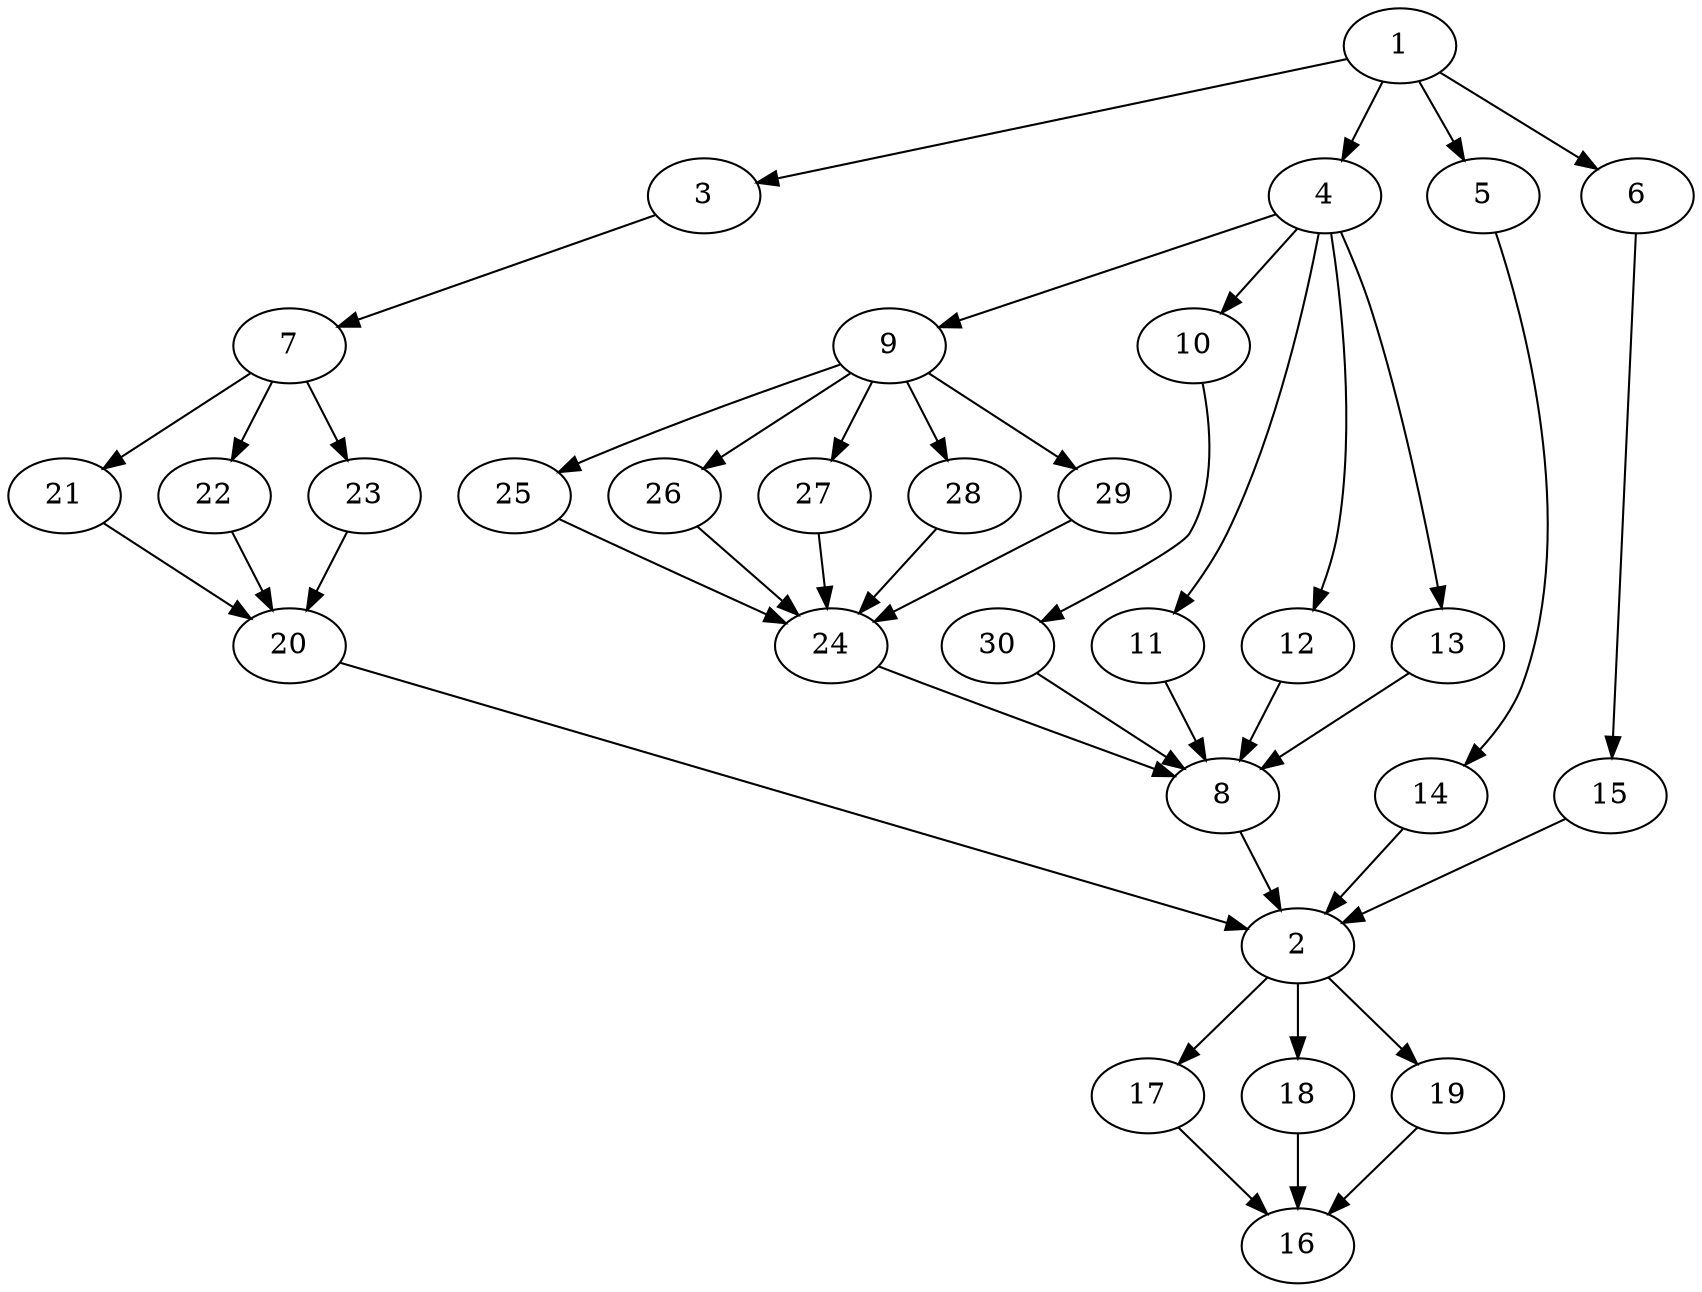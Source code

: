 digraph "core_8p_gb_SeriesParallel-MaxBf-5_Nodes_30_CCR_0.10_WeightType_Random_schedule.gxl" {
	1	[Weight=79];
	2	[Weight=111];
	3	[Weight=48];
	4	[Weight=48];
	5	[Weight=111];
	6	[Weight=127];
	7	[Weight=95];
	8	[Weight=143];
	9	[Weight=143];
	10	[Weight=127];
	11	[Weight=111];
	12	[Weight=48];
	13	[Weight=32];
	14	[Weight=48];
	15	[Weight=64];
	16	[Weight=111];
	17	[Weight=111];
	18	[Weight=79];
	19	[Weight=64];
	20	[Weight=79];
	21	[Weight=48];
	22	[Weight=32];
	23	[Weight=64];
	24	[Weight=127];
	25	[Weight=95];
	26	[Weight=48];
	27	[Weight=127];
	28	[Weight=111];
	29	[Weight=32];
	30	[Weight=127];
	1 -> 3	[Weight=6];
	1 -> 4	[Weight=5];
	1 -> 5	[Weight=6];
	1 -> 6	[Weight=9];
	2 -> 17	[Weight=8];
	2 -> 18	[Weight=9];
	2 -> 19	[Weight=9];
	3 -> 7	[Weight=8];
	4 -> 9	[Weight=4];
	4 -> 10	[Weight=7];
	4 -> 11	[Weight=5];
	4 -> 12	[Weight=2];
	4 -> 13	[Weight=4];
	5 -> 14	[Weight=5];
	6 -> 15	[Weight=2];
	7 -> 21	[Weight=8];
	7 -> 22	[Weight=7];
	7 -> 23	[Weight=7];
	8 -> 2	[Weight=2];
	9 -> 25	[Weight=5];
	9 -> 26	[Weight=3];
	9 -> 27	[Weight=4];
	9 -> 28	[Weight=10];
	9 -> 29	[Weight=3];
	10 -> 30	[Weight=7];
	11 -> 8	[Weight=2];
	12 -> 8	[Weight=9];
	13 -> 8	[Weight=5];
	14 -> 2	[Weight=2];
	15 -> 2	[Weight=2];
	17 -> 16	[Weight=10];
	18 -> 16	[Weight=2];
	19 -> 16	[Weight=6];
	20 -> 2	[Weight=5];
	21 -> 20	[Weight=9];
	22 -> 20	[Weight=8];
	23 -> 20	[Weight=4];
	24 -> 8	[Weight=6];
	25 -> 24	[Weight=7];
	26 -> 24	[Weight=8];
	27 -> 24	[Weight=10];
	28 -> 24	[Weight=5];
	29 -> 24	[Weight=9];
	30 -> 8	[Weight=5];
}
